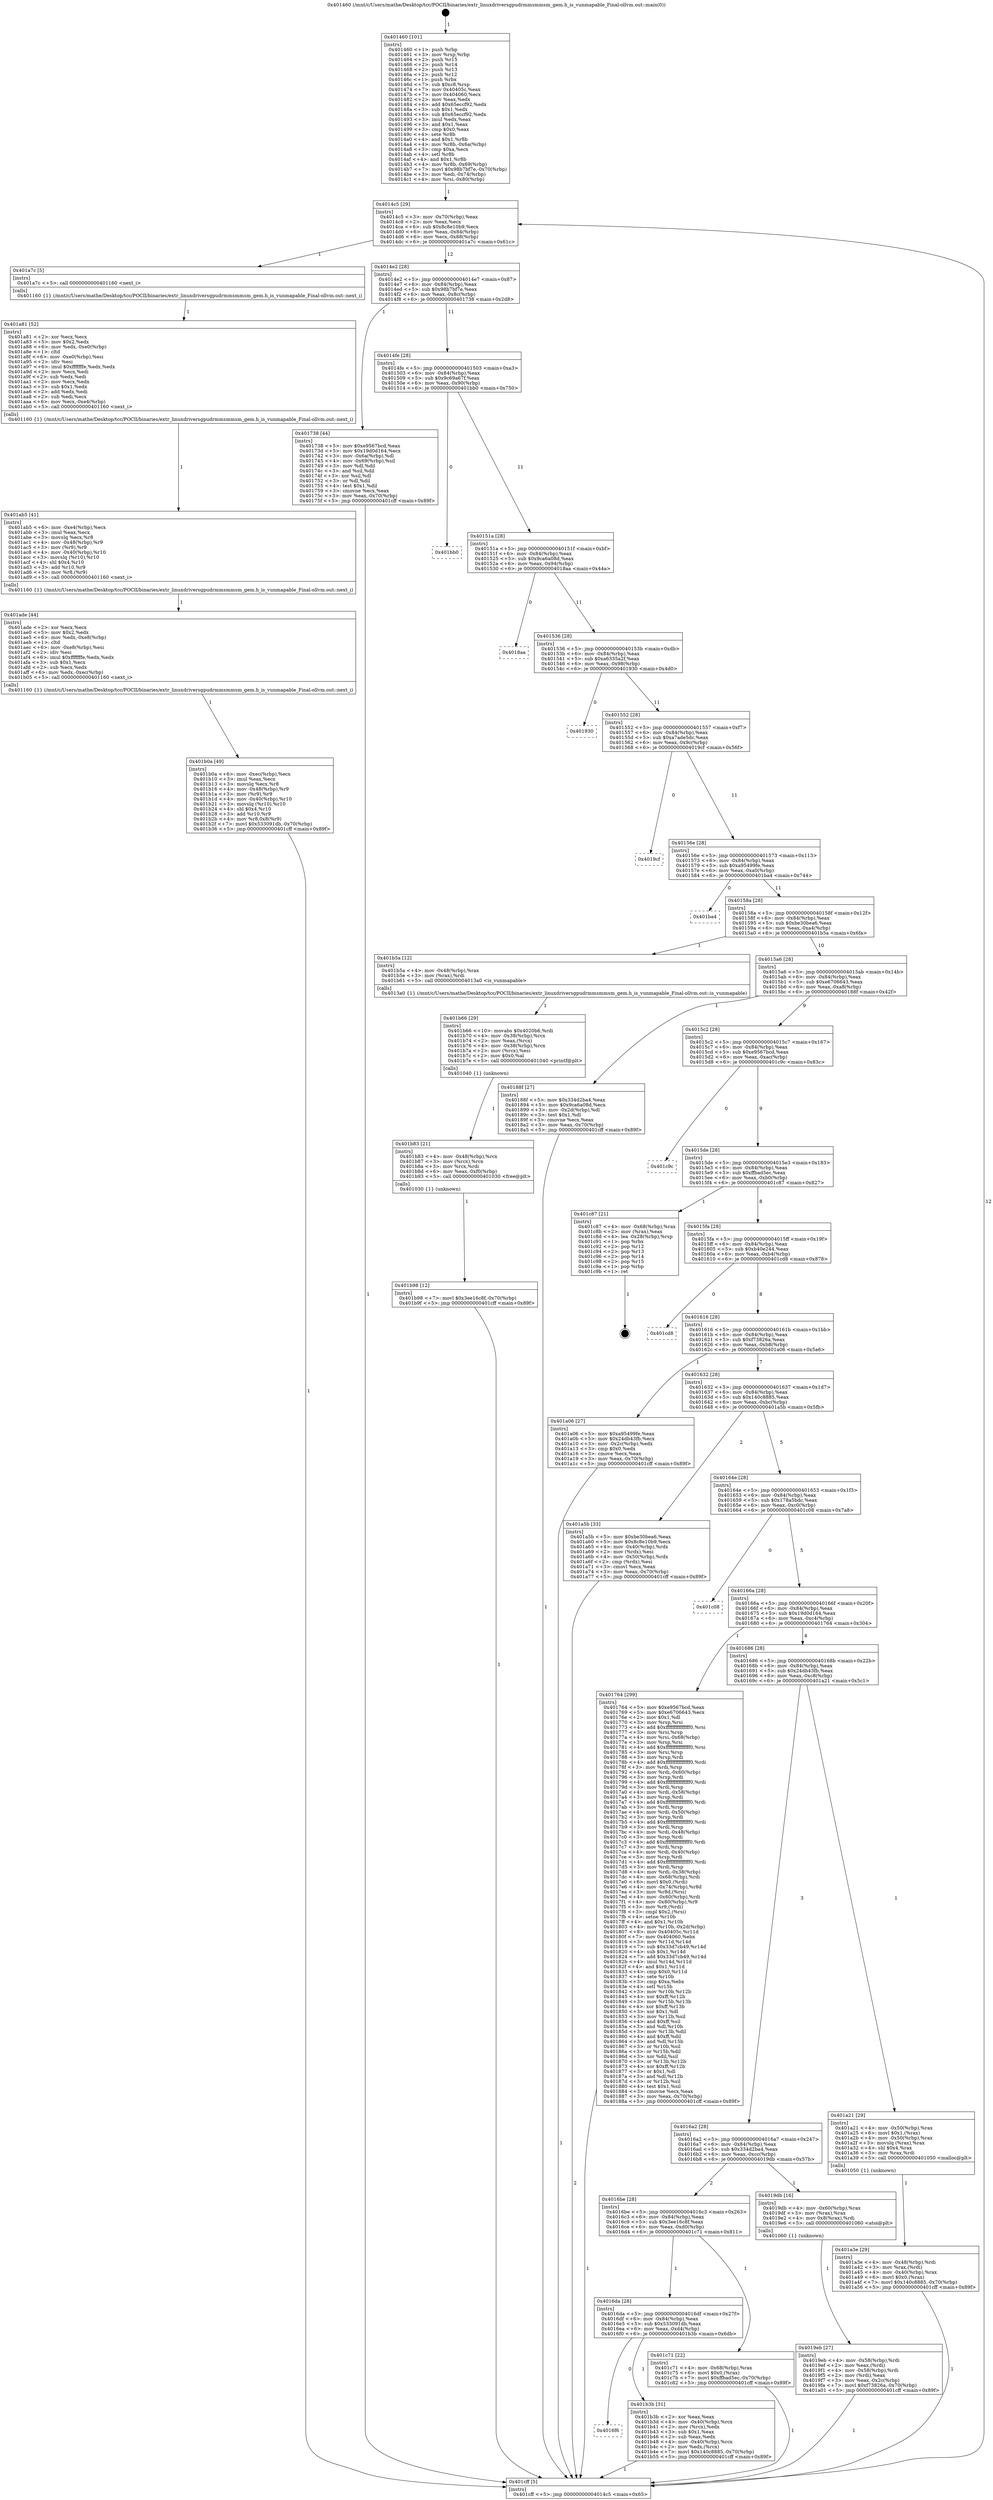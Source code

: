digraph "0x401460" {
  label = "0x401460 (/mnt/c/Users/mathe/Desktop/tcc/POCII/binaries/extr_linuxdriversgpudrmmsmmsm_gem.h_is_vunmapable_Final-ollvm.out::main(0))"
  labelloc = "t"
  node[shape=record]

  Entry [label="",width=0.3,height=0.3,shape=circle,fillcolor=black,style=filled]
  "0x4014c5" [label="{
     0x4014c5 [29]\l
     | [instrs]\l
     &nbsp;&nbsp;0x4014c5 \<+3\>: mov -0x70(%rbp),%eax\l
     &nbsp;&nbsp;0x4014c8 \<+2\>: mov %eax,%ecx\l
     &nbsp;&nbsp;0x4014ca \<+6\>: sub $0x8c8e10b9,%ecx\l
     &nbsp;&nbsp;0x4014d0 \<+6\>: mov %eax,-0x84(%rbp)\l
     &nbsp;&nbsp;0x4014d6 \<+6\>: mov %ecx,-0x88(%rbp)\l
     &nbsp;&nbsp;0x4014dc \<+6\>: je 0000000000401a7c \<main+0x61c\>\l
  }"]
  "0x401a7c" [label="{
     0x401a7c [5]\l
     | [instrs]\l
     &nbsp;&nbsp;0x401a7c \<+5\>: call 0000000000401160 \<next_i\>\l
     | [calls]\l
     &nbsp;&nbsp;0x401160 \{1\} (/mnt/c/Users/mathe/Desktop/tcc/POCII/binaries/extr_linuxdriversgpudrmmsmmsm_gem.h_is_vunmapable_Final-ollvm.out::next_i)\l
  }"]
  "0x4014e2" [label="{
     0x4014e2 [28]\l
     | [instrs]\l
     &nbsp;&nbsp;0x4014e2 \<+5\>: jmp 00000000004014e7 \<main+0x87\>\l
     &nbsp;&nbsp;0x4014e7 \<+6\>: mov -0x84(%rbp),%eax\l
     &nbsp;&nbsp;0x4014ed \<+5\>: sub $0x98b7bf7e,%eax\l
     &nbsp;&nbsp;0x4014f2 \<+6\>: mov %eax,-0x8c(%rbp)\l
     &nbsp;&nbsp;0x4014f8 \<+6\>: je 0000000000401738 \<main+0x2d8\>\l
  }"]
  Exit [label="",width=0.3,height=0.3,shape=circle,fillcolor=black,style=filled,peripheries=2]
  "0x401738" [label="{
     0x401738 [44]\l
     | [instrs]\l
     &nbsp;&nbsp;0x401738 \<+5\>: mov $0xe9567bcd,%eax\l
     &nbsp;&nbsp;0x40173d \<+5\>: mov $0x19d0d164,%ecx\l
     &nbsp;&nbsp;0x401742 \<+3\>: mov -0x6a(%rbp),%dl\l
     &nbsp;&nbsp;0x401745 \<+4\>: mov -0x69(%rbp),%sil\l
     &nbsp;&nbsp;0x401749 \<+3\>: mov %dl,%dil\l
     &nbsp;&nbsp;0x40174c \<+3\>: and %sil,%dil\l
     &nbsp;&nbsp;0x40174f \<+3\>: xor %sil,%dl\l
     &nbsp;&nbsp;0x401752 \<+3\>: or %dl,%dil\l
     &nbsp;&nbsp;0x401755 \<+4\>: test $0x1,%dil\l
     &nbsp;&nbsp;0x401759 \<+3\>: cmovne %ecx,%eax\l
     &nbsp;&nbsp;0x40175c \<+3\>: mov %eax,-0x70(%rbp)\l
     &nbsp;&nbsp;0x40175f \<+5\>: jmp 0000000000401cff \<main+0x89f\>\l
  }"]
  "0x4014fe" [label="{
     0x4014fe [28]\l
     | [instrs]\l
     &nbsp;&nbsp;0x4014fe \<+5\>: jmp 0000000000401503 \<main+0xa3\>\l
     &nbsp;&nbsp;0x401503 \<+6\>: mov -0x84(%rbp),%eax\l
     &nbsp;&nbsp;0x401509 \<+5\>: sub $0x9c69a67f,%eax\l
     &nbsp;&nbsp;0x40150e \<+6\>: mov %eax,-0x90(%rbp)\l
     &nbsp;&nbsp;0x401514 \<+6\>: je 0000000000401bb0 \<main+0x750\>\l
  }"]
  "0x401cff" [label="{
     0x401cff [5]\l
     | [instrs]\l
     &nbsp;&nbsp;0x401cff \<+5\>: jmp 00000000004014c5 \<main+0x65\>\l
  }"]
  "0x401460" [label="{
     0x401460 [101]\l
     | [instrs]\l
     &nbsp;&nbsp;0x401460 \<+1\>: push %rbp\l
     &nbsp;&nbsp;0x401461 \<+3\>: mov %rsp,%rbp\l
     &nbsp;&nbsp;0x401464 \<+2\>: push %r15\l
     &nbsp;&nbsp;0x401466 \<+2\>: push %r14\l
     &nbsp;&nbsp;0x401468 \<+2\>: push %r13\l
     &nbsp;&nbsp;0x40146a \<+2\>: push %r12\l
     &nbsp;&nbsp;0x40146c \<+1\>: push %rbx\l
     &nbsp;&nbsp;0x40146d \<+7\>: sub $0xc8,%rsp\l
     &nbsp;&nbsp;0x401474 \<+7\>: mov 0x40405c,%eax\l
     &nbsp;&nbsp;0x40147b \<+7\>: mov 0x404060,%ecx\l
     &nbsp;&nbsp;0x401482 \<+2\>: mov %eax,%edx\l
     &nbsp;&nbsp;0x401484 \<+6\>: add $0x65eccf92,%edx\l
     &nbsp;&nbsp;0x40148a \<+3\>: sub $0x1,%edx\l
     &nbsp;&nbsp;0x40148d \<+6\>: sub $0x65eccf92,%edx\l
     &nbsp;&nbsp;0x401493 \<+3\>: imul %edx,%eax\l
     &nbsp;&nbsp;0x401496 \<+3\>: and $0x1,%eax\l
     &nbsp;&nbsp;0x401499 \<+3\>: cmp $0x0,%eax\l
     &nbsp;&nbsp;0x40149c \<+4\>: sete %r8b\l
     &nbsp;&nbsp;0x4014a0 \<+4\>: and $0x1,%r8b\l
     &nbsp;&nbsp;0x4014a4 \<+4\>: mov %r8b,-0x6a(%rbp)\l
     &nbsp;&nbsp;0x4014a8 \<+3\>: cmp $0xa,%ecx\l
     &nbsp;&nbsp;0x4014ab \<+4\>: setl %r8b\l
     &nbsp;&nbsp;0x4014af \<+4\>: and $0x1,%r8b\l
     &nbsp;&nbsp;0x4014b3 \<+4\>: mov %r8b,-0x69(%rbp)\l
     &nbsp;&nbsp;0x4014b7 \<+7\>: movl $0x98b7bf7e,-0x70(%rbp)\l
     &nbsp;&nbsp;0x4014be \<+3\>: mov %edi,-0x74(%rbp)\l
     &nbsp;&nbsp;0x4014c1 \<+4\>: mov %rsi,-0x80(%rbp)\l
  }"]
  "0x401b98" [label="{
     0x401b98 [12]\l
     | [instrs]\l
     &nbsp;&nbsp;0x401b98 \<+7\>: movl $0x3ee16c8f,-0x70(%rbp)\l
     &nbsp;&nbsp;0x401b9f \<+5\>: jmp 0000000000401cff \<main+0x89f\>\l
  }"]
  "0x401bb0" [label="{
     0x401bb0\l
  }", style=dashed]
  "0x40151a" [label="{
     0x40151a [28]\l
     | [instrs]\l
     &nbsp;&nbsp;0x40151a \<+5\>: jmp 000000000040151f \<main+0xbf\>\l
     &nbsp;&nbsp;0x40151f \<+6\>: mov -0x84(%rbp),%eax\l
     &nbsp;&nbsp;0x401525 \<+5\>: sub $0x9ca6a08d,%eax\l
     &nbsp;&nbsp;0x40152a \<+6\>: mov %eax,-0x94(%rbp)\l
     &nbsp;&nbsp;0x401530 \<+6\>: je 00000000004018aa \<main+0x44a\>\l
  }"]
  "0x401b83" [label="{
     0x401b83 [21]\l
     | [instrs]\l
     &nbsp;&nbsp;0x401b83 \<+4\>: mov -0x48(%rbp),%rcx\l
     &nbsp;&nbsp;0x401b87 \<+3\>: mov (%rcx),%rcx\l
     &nbsp;&nbsp;0x401b8a \<+3\>: mov %rcx,%rdi\l
     &nbsp;&nbsp;0x401b8d \<+6\>: mov %eax,-0xf0(%rbp)\l
     &nbsp;&nbsp;0x401b93 \<+5\>: call 0000000000401030 \<free@plt\>\l
     | [calls]\l
     &nbsp;&nbsp;0x401030 \{1\} (unknown)\l
  }"]
  "0x4018aa" [label="{
     0x4018aa\l
  }", style=dashed]
  "0x401536" [label="{
     0x401536 [28]\l
     | [instrs]\l
     &nbsp;&nbsp;0x401536 \<+5\>: jmp 000000000040153b \<main+0xdb\>\l
     &nbsp;&nbsp;0x40153b \<+6\>: mov -0x84(%rbp),%eax\l
     &nbsp;&nbsp;0x401541 \<+5\>: sub $0xa6335a2f,%eax\l
     &nbsp;&nbsp;0x401546 \<+6\>: mov %eax,-0x98(%rbp)\l
     &nbsp;&nbsp;0x40154c \<+6\>: je 0000000000401930 \<main+0x4d0\>\l
  }"]
  "0x401b66" [label="{
     0x401b66 [29]\l
     | [instrs]\l
     &nbsp;&nbsp;0x401b66 \<+10\>: movabs $0x4020b6,%rdi\l
     &nbsp;&nbsp;0x401b70 \<+4\>: mov -0x38(%rbp),%rcx\l
     &nbsp;&nbsp;0x401b74 \<+2\>: mov %eax,(%rcx)\l
     &nbsp;&nbsp;0x401b76 \<+4\>: mov -0x38(%rbp),%rcx\l
     &nbsp;&nbsp;0x401b7a \<+2\>: mov (%rcx),%esi\l
     &nbsp;&nbsp;0x401b7c \<+2\>: mov $0x0,%al\l
     &nbsp;&nbsp;0x401b7e \<+5\>: call 0000000000401040 \<printf@plt\>\l
     | [calls]\l
     &nbsp;&nbsp;0x401040 \{1\} (unknown)\l
  }"]
  "0x401930" [label="{
     0x401930\l
  }", style=dashed]
  "0x401552" [label="{
     0x401552 [28]\l
     | [instrs]\l
     &nbsp;&nbsp;0x401552 \<+5\>: jmp 0000000000401557 \<main+0xf7\>\l
     &nbsp;&nbsp;0x401557 \<+6\>: mov -0x84(%rbp),%eax\l
     &nbsp;&nbsp;0x40155d \<+5\>: sub $0xa7ade5dc,%eax\l
     &nbsp;&nbsp;0x401562 \<+6\>: mov %eax,-0x9c(%rbp)\l
     &nbsp;&nbsp;0x401568 \<+6\>: je 00000000004019cf \<main+0x56f\>\l
  }"]
  "0x4016f6" [label="{
     0x4016f6\l
  }", style=dashed]
  "0x4019cf" [label="{
     0x4019cf\l
  }", style=dashed]
  "0x40156e" [label="{
     0x40156e [28]\l
     | [instrs]\l
     &nbsp;&nbsp;0x40156e \<+5\>: jmp 0000000000401573 \<main+0x113\>\l
     &nbsp;&nbsp;0x401573 \<+6\>: mov -0x84(%rbp),%eax\l
     &nbsp;&nbsp;0x401579 \<+5\>: sub $0xa95499fe,%eax\l
     &nbsp;&nbsp;0x40157e \<+6\>: mov %eax,-0xa0(%rbp)\l
     &nbsp;&nbsp;0x401584 \<+6\>: je 0000000000401ba4 \<main+0x744\>\l
  }"]
  "0x401b3b" [label="{
     0x401b3b [31]\l
     | [instrs]\l
     &nbsp;&nbsp;0x401b3b \<+2\>: xor %eax,%eax\l
     &nbsp;&nbsp;0x401b3d \<+4\>: mov -0x40(%rbp),%rcx\l
     &nbsp;&nbsp;0x401b41 \<+2\>: mov (%rcx),%edx\l
     &nbsp;&nbsp;0x401b43 \<+3\>: sub $0x1,%eax\l
     &nbsp;&nbsp;0x401b46 \<+2\>: sub %eax,%edx\l
     &nbsp;&nbsp;0x401b48 \<+4\>: mov -0x40(%rbp),%rcx\l
     &nbsp;&nbsp;0x401b4c \<+2\>: mov %edx,(%rcx)\l
     &nbsp;&nbsp;0x401b4e \<+7\>: movl $0x140c8885,-0x70(%rbp)\l
     &nbsp;&nbsp;0x401b55 \<+5\>: jmp 0000000000401cff \<main+0x89f\>\l
  }"]
  "0x401ba4" [label="{
     0x401ba4\l
  }", style=dashed]
  "0x40158a" [label="{
     0x40158a [28]\l
     | [instrs]\l
     &nbsp;&nbsp;0x40158a \<+5\>: jmp 000000000040158f \<main+0x12f\>\l
     &nbsp;&nbsp;0x40158f \<+6\>: mov -0x84(%rbp),%eax\l
     &nbsp;&nbsp;0x401595 \<+5\>: sub $0xbe30bea6,%eax\l
     &nbsp;&nbsp;0x40159a \<+6\>: mov %eax,-0xa4(%rbp)\l
     &nbsp;&nbsp;0x4015a0 \<+6\>: je 0000000000401b5a \<main+0x6fa\>\l
  }"]
  "0x4016da" [label="{
     0x4016da [28]\l
     | [instrs]\l
     &nbsp;&nbsp;0x4016da \<+5\>: jmp 00000000004016df \<main+0x27f\>\l
     &nbsp;&nbsp;0x4016df \<+6\>: mov -0x84(%rbp),%eax\l
     &nbsp;&nbsp;0x4016e5 \<+5\>: sub $0x533091db,%eax\l
     &nbsp;&nbsp;0x4016ea \<+6\>: mov %eax,-0xd4(%rbp)\l
     &nbsp;&nbsp;0x4016f0 \<+6\>: je 0000000000401b3b \<main+0x6db\>\l
  }"]
  "0x401b5a" [label="{
     0x401b5a [12]\l
     | [instrs]\l
     &nbsp;&nbsp;0x401b5a \<+4\>: mov -0x48(%rbp),%rax\l
     &nbsp;&nbsp;0x401b5e \<+3\>: mov (%rax),%rdi\l
     &nbsp;&nbsp;0x401b61 \<+5\>: call 00000000004013a0 \<is_vunmapable\>\l
     | [calls]\l
     &nbsp;&nbsp;0x4013a0 \{1\} (/mnt/c/Users/mathe/Desktop/tcc/POCII/binaries/extr_linuxdriversgpudrmmsmmsm_gem.h_is_vunmapable_Final-ollvm.out::is_vunmapable)\l
  }"]
  "0x4015a6" [label="{
     0x4015a6 [28]\l
     | [instrs]\l
     &nbsp;&nbsp;0x4015a6 \<+5\>: jmp 00000000004015ab \<main+0x14b\>\l
     &nbsp;&nbsp;0x4015ab \<+6\>: mov -0x84(%rbp),%eax\l
     &nbsp;&nbsp;0x4015b1 \<+5\>: sub $0xe6706643,%eax\l
     &nbsp;&nbsp;0x4015b6 \<+6\>: mov %eax,-0xa8(%rbp)\l
     &nbsp;&nbsp;0x4015bc \<+6\>: je 000000000040188f \<main+0x42f\>\l
  }"]
  "0x401c71" [label="{
     0x401c71 [22]\l
     | [instrs]\l
     &nbsp;&nbsp;0x401c71 \<+4\>: mov -0x68(%rbp),%rax\l
     &nbsp;&nbsp;0x401c75 \<+6\>: movl $0x0,(%rax)\l
     &nbsp;&nbsp;0x401c7b \<+7\>: movl $0xffbad5ec,-0x70(%rbp)\l
     &nbsp;&nbsp;0x401c82 \<+5\>: jmp 0000000000401cff \<main+0x89f\>\l
  }"]
  "0x40188f" [label="{
     0x40188f [27]\l
     | [instrs]\l
     &nbsp;&nbsp;0x40188f \<+5\>: mov $0x334d2ba4,%eax\l
     &nbsp;&nbsp;0x401894 \<+5\>: mov $0x9ca6a08d,%ecx\l
     &nbsp;&nbsp;0x401899 \<+3\>: mov -0x2d(%rbp),%dl\l
     &nbsp;&nbsp;0x40189c \<+3\>: test $0x1,%dl\l
     &nbsp;&nbsp;0x40189f \<+3\>: cmovne %ecx,%eax\l
     &nbsp;&nbsp;0x4018a2 \<+3\>: mov %eax,-0x70(%rbp)\l
     &nbsp;&nbsp;0x4018a5 \<+5\>: jmp 0000000000401cff \<main+0x89f\>\l
  }"]
  "0x4015c2" [label="{
     0x4015c2 [28]\l
     | [instrs]\l
     &nbsp;&nbsp;0x4015c2 \<+5\>: jmp 00000000004015c7 \<main+0x167\>\l
     &nbsp;&nbsp;0x4015c7 \<+6\>: mov -0x84(%rbp),%eax\l
     &nbsp;&nbsp;0x4015cd \<+5\>: sub $0xe9567bcd,%eax\l
     &nbsp;&nbsp;0x4015d2 \<+6\>: mov %eax,-0xac(%rbp)\l
     &nbsp;&nbsp;0x4015d8 \<+6\>: je 0000000000401c9c \<main+0x83c\>\l
  }"]
  "0x401b0a" [label="{
     0x401b0a [49]\l
     | [instrs]\l
     &nbsp;&nbsp;0x401b0a \<+6\>: mov -0xec(%rbp),%ecx\l
     &nbsp;&nbsp;0x401b10 \<+3\>: imul %eax,%ecx\l
     &nbsp;&nbsp;0x401b13 \<+3\>: movslq %ecx,%r8\l
     &nbsp;&nbsp;0x401b16 \<+4\>: mov -0x48(%rbp),%r9\l
     &nbsp;&nbsp;0x401b1a \<+3\>: mov (%r9),%r9\l
     &nbsp;&nbsp;0x401b1d \<+4\>: mov -0x40(%rbp),%r10\l
     &nbsp;&nbsp;0x401b21 \<+3\>: movslq (%r10),%r10\l
     &nbsp;&nbsp;0x401b24 \<+4\>: shl $0x4,%r10\l
     &nbsp;&nbsp;0x401b28 \<+3\>: add %r10,%r9\l
     &nbsp;&nbsp;0x401b2b \<+4\>: mov %r8,0x8(%r9)\l
     &nbsp;&nbsp;0x401b2f \<+7\>: movl $0x533091db,-0x70(%rbp)\l
     &nbsp;&nbsp;0x401b36 \<+5\>: jmp 0000000000401cff \<main+0x89f\>\l
  }"]
  "0x401c9c" [label="{
     0x401c9c\l
  }", style=dashed]
  "0x4015de" [label="{
     0x4015de [28]\l
     | [instrs]\l
     &nbsp;&nbsp;0x4015de \<+5\>: jmp 00000000004015e3 \<main+0x183\>\l
     &nbsp;&nbsp;0x4015e3 \<+6\>: mov -0x84(%rbp),%eax\l
     &nbsp;&nbsp;0x4015e9 \<+5\>: sub $0xffbad5ec,%eax\l
     &nbsp;&nbsp;0x4015ee \<+6\>: mov %eax,-0xb0(%rbp)\l
     &nbsp;&nbsp;0x4015f4 \<+6\>: je 0000000000401c87 \<main+0x827\>\l
  }"]
  "0x401ade" [label="{
     0x401ade [44]\l
     | [instrs]\l
     &nbsp;&nbsp;0x401ade \<+2\>: xor %ecx,%ecx\l
     &nbsp;&nbsp;0x401ae0 \<+5\>: mov $0x2,%edx\l
     &nbsp;&nbsp;0x401ae5 \<+6\>: mov %edx,-0xe8(%rbp)\l
     &nbsp;&nbsp;0x401aeb \<+1\>: cltd\l
     &nbsp;&nbsp;0x401aec \<+6\>: mov -0xe8(%rbp),%esi\l
     &nbsp;&nbsp;0x401af2 \<+2\>: idiv %esi\l
     &nbsp;&nbsp;0x401af4 \<+6\>: imul $0xfffffffe,%edx,%edx\l
     &nbsp;&nbsp;0x401afa \<+3\>: sub $0x1,%ecx\l
     &nbsp;&nbsp;0x401afd \<+2\>: sub %ecx,%edx\l
     &nbsp;&nbsp;0x401aff \<+6\>: mov %edx,-0xec(%rbp)\l
     &nbsp;&nbsp;0x401b05 \<+5\>: call 0000000000401160 \<next_i\>\l
     | [calls]\l
     &nbsp;&nbsp;0x401160 \{1\} (/mnt/c/Users/mathe/Desktop/tcc/POCII/binaries/extr_linuxdriversgpudrmmsmmsm_gem.h_is_vunmapable_Final-ollvm.out::next_i)\l
  }"]
  "0x401c87" [label="{
     0x401c87 [21]\l
     | [instrs]\l
     &nbsp;&nbsp;0x401c87 \<+4\>: mov -0x68(%rbp),%rax\l
     &nbsp;&nbsp;0x401c8b \<+2\>: mov (%rax),%eax\l
     &nbsp;&nbsp;0x401c8d \<+4\>: lea -0x28(%rbp),%rsp\l
     &nbsp;&nbsp;0x401c91 \<+1\>: pop %rbx\l
     &nbsp;&nbsp;0x401c92 \<+2\>: pop %r12\l
     &nbsp;&nbsp;0x401c94 \<+2\>: pop %r13\l
     &nbsp;&nbsp;0x401c96 \<+2\>: pop %r14\l
     &nbsp;&nbsp;0x401c98 \<+2\>: pop %r15\l
     &nbsp;&nbsp;0x401c9a \<+1\>: pop %rbp\l
     &nbsp;&nbsp;0x401c9b \<+1\>: ret\l
  }"]
  "0x4015fa" [label="{
     0x4015fa [28]\l
     | [instrs]\l
     &nbsp;&nbsp;0x4015fa \<+5\>: jmp 00000000004015ff \<main+0x19f\>\l
     &nbsp;&nbsp;0x4015ff \<+6\>: mov -0x84(%rbp),%eax\l
     &nbsp;&nbsp;0x401605 \<+5\>: sub $0xb40e244,%eax\l
     &nbsp;&nbsp;0x40160a \<+6\>: mov %eax,-0xb4(%rbp)\l
     &nbsp;&nbsp;0x401610 \<+6\>: je 0000000000401cd8 \<main+0x878\>\l
  }"]
  "0x401ab5" [label="{
     0x401ab5 [41]\l
     | [instrs]\l
     &nbsp;&nbsp;0x401ab5 \<+6\>: mov -0xe4(%rbp),%ecx\l
     &nbsp;&nbsp;0x401abb \<+3\>: imul %eax,%ecx\l
     &nbsp;&nbsp;0x401abe \<+3\>: movslq %ecx,%r8\l
     &nbsp;&nbsp;0x401ac1 \<+4\>: mov -0x48(%rbp),%r9\l
     &nbsp;&nbsp;0x401ac5 \<+3\>: mov (%r9),%r9\l
     &nbsp;&nbsp;0x401ac8 \<+4\>: mov -0x40(%rbp),%r10\l
     &nbsp;&nbsp;0x401acc \<+3\>: movslq (%r10),%r10\l
     &nbsp;&nbsp;0x401acf \<+4\>: shl $0x4,%r10\l
     &nbsp;&nbsp;0x401ad3 \<+3\>: add %r10,%r9\l
     &nbsp;&nbsp;0x401ad6 \<+3\>: mov %r8,(%r9)\l
     &nbsp;&nbsp;0x401ad9 \<+5\>: call 0000000000401160 \<next_i\>\l
     | [calls]\l
     &nbsp;&nbsp;0x401160 \{1\} (/mnt/c/Users/mathe/Desktop/tcc/POCII/binaries/extr_linuxdriversgpudrmmsmmsm_gem.h_is_vunmapable_Final-ollvm.out::next_i)\l
  }"]
  "0x401cd8" [label="{
     0x401cd8\l
  }", style=dashed]
  "0x401616" [label="{
     0x401616 [28]\l
     | [instrs]\l
     &nbsp;&nbsp;0x401616 \<+5\>: jmp 000000000040161b \<main+0x1bb\>\l
     &nbsp;&nbsp;0x40161b \<+6\>: mov -0x84(%rbp),%eax\l
     &nbsp;&nbsp;0x401621 \<+5\>: sub $0xf73826a,%eax\l
     &nbsp;&nbsp;0x401626 \<+6\>: mov %eax,-0xb8(%rbp)\l
     &nbsp;&nbsp;0x40162c \<+6\>: je 0000000000401a06 \<main+0x5a6\>\l
  }"]
  "0x401a81" [label="{
     0x401a81 [52]\l
     | [instrs]\l
     &nbsp;&nbsp;0x401a81 \<+2\>: xor %ecx,%ecx\l
     &nbsp;&nbsp;0x401a83 \<+5\>: mov $0x2,%edx\l
     &nbsp;&nbsp;0x401a88 \<+6\>: mov %edx,-0xe0(%rbp)\l
     &nbsp;&nbsp;0x401a8e \<+1\>: cltd\l
     &nbsp;&nbsp;0x401a8f \<+6\>: mov -0xe0(%rbp),%esi\l
     &nbsp;&nbsp;0x401a95 \<+2\>: idiv %esi\l
     &nbsp;&nbsp;0x401a97 \<+6\>: imul $0xfffffffe,%edx,%edx\l
     &nbsp;&nbsp;0x401a9d \<+2\>: mov %ecx,%edi\l
     &nbsp;&nbsp;0x401a9f \<+2\>: sub %edx,%edi\l
     &nbsp;&nbsp;0x401aa1 \<+2\>: mov %ecx,%edx\l
     &nbsp;&nbsp;0x401aa3 \<+3\>: sub $0x1,%edx\l
     &nbsp;&nbsp;0x401aa6 \<+2\>: add %edx,%edi\l
     &nbsp;&nbsp;0x401aa8 \<+2\>: sub %edi,%ecx\l
     &nbsp;&nbsp;0x401aaa \<+6\>: mov %ecx,-0xe4(%rbp)\l
     &nbsp;&nbsp;0x401ab0 \<+5\>: call 0000000000401160 \<next_i\>\l
     | [calls]\l
     &nbsp;&nbsp;0x401160 \{1\} (/mnt/c/Users/mathe/Desktop/tcc/POCII/binaries/extr_linuxdriversgpudrmmsmmsm_gem.h_is_vunmapable_Final-ollvm.out::next_i)\l
  }"]
  "0x401a06" [label="{
     0x401a06 [27]\l
     | [instrs]\l
     &nbsp;&nbsp;0x401a06 \<+5\>: mov $0xa95499fe,%eax\l
     &nbsp;&nbsp;0x401a0b \<+5\>: mov $0x24db43fb,%ecx\l
     &nbsp;&nbsp;0x401a10 \<+3\>: mov -0x2c(%rbp),%edx\l
     &nbsp;&nbsp;0x401a13 \<+3\>: cmp $0x0,%edx\l
     &nbsp;&nbsp;0x401a16 \<+3\>: cmove %ecx,%eax\l
     &nbsp;&nbsp;0x401a19 \<+3\>: mov %eax,-0x70(%rbp)\l
     &nbsp;&nbsp;0x401a1c \<+5\>: jmp 0000000000401cff \<main+0x89f\>\l
  }"]
  "0x401632" [label="{
     0x401632 [28]\l
     | [instrs]\l
     &nbsp;&nbsp;0x401632 \<+5\>: jmp 0000000000401637 \<main+0x1d7\>\l
     &nbsp;&nbsp;0x401637 \<+6\>: mov -0x84(%rbp),%eax\l
     &nbsp;&nbsp;0x40163d \<+5\>: sub $0x140c8885,%eax\l
     &nbsp;&nbsp;0x401642 \<+6\>: mov %eax,-0xbc(%rbp)\l
     &nbsp;&nbsp;0x401648 \<+6\>: je 0000000000401a5b \<main+0x5fb\>\l
  }"]
  "0x401a3e" [label="{
     0x401a3e [29]\l
     | [instrs]\l
     &nbsp;&nbsp;0x401a3e \<+4\>: mov -0x48(%rbp),%rdi\l
     &nbsp;&nbsp;0x401a42 \<+3\>: mov %rax,(%rdi)\l
     &nbsp;&nbsp;0x401a45 \<+4\>: mov -0x40(%rbp),%rax\l
     &nbsp;&nbsp;0x401a49 \<+6\>: movl $0x0,(%rax)\l
     &nbsp;&nbsp;0x401a4f \<+7\>: movl $0x140c8885,-0x70(%rbp)\l
     &nbsp;&nbsp;0x401a56 \<+5\>: jmp 0000000000401cff \<main+0x89f\>\l
  }"]
  "0x401a5b" [label="{
     0x401a5b [33]\l
     | [instrs]\l
     &nbsp;&nbsp;0x401a5b \<+5\>: mov $0xbe30bea6,%eax\l
     &nbsp;&nbsp;0x401a60 \<+5\>: mov $0x8c8e10b9,%ecx\l
     &nbsp;&nbsp;0x401a65 \<+4\>: mov -0x40(%rbp),%rdx\l
     &nbsp;&nbsp;0x401a69 \<+2\>: mov (%rdx),%esi\l
     &nbsp;&nbsp;0x401a6b \<+4\>: mov -0x50(%rbp),%rdx\l
     &nbsp;&nbsp;0x401a6f \<+2\>: cmp (%rdx),%esi\l
     &nbsp;&nbsp;0x401a71 \<+3\>: cmovl %ecx,%eax\l
     &nbsp;&nbsp;0x401a74 \<+3\>: mov %eax,-0x70(%rbp)\l
     &nbsp;&nbsp;0x401a77 \<+5\>: jmp 0000000000401cff \<main+0x89f\>\l
  }"]
  "0x40164e" [label="{
     0x40164e [28]\l
     | [instrs]\l
     &nbsp;&nbsp;0x40164e \<+5\>: jmp 0000000000401653 \<main+0x1f3\>\l
     &nbsp;&nbsp;0x401653 \<+6\>: mov -0x84(%rbp),%eax\l
     &nbsp;&nbsp;0x401659 \<+5\>: sub $0x178a5bdc,%eax\l
     &nbsp;&nbsp;0x40165e \<+6\>: mov %eax,-0xc0(%rbp)\l
     &nbsp;&nbsp;0x401664 \<+6\>: je 0000000000401c08 \<main+0x7a8\>\l
  }"]
  "0x4019eb" [label="{
     0x4019eb [27]\l
     | [instrs]\l
     &nbsp;&nbsp;0x4019eb \<+4\>: mov -0x58(%rbp),%rdi\l
     &nbsp;&nbsp;0x4019ef \<+2\>: mov %eax,(%rdi)\l
     &nbsp;&nbsp;0x4019f1 \<+4\>: mov -0x58(%rbp),%rdi\l
     &nbsp;&nbsp;0x4019f5 \<+2\>: mov (%rdi),%eax\l
     &nbsp;&nbsp;0x4019f7 \<+3\>: mov %eax,-0x2c(%rbp)\l
     &nbsp;&nbsp;0x4019fa \<+7\>: movl $0xf73826a,-0x70(%rbp)\l
     &nbsp;&nbsp;0x401a01 \<+5\>: jmp 0000000000401cff \<main+0x89f\>\l
  }"]
  "0x401c08" [label="{
     0x401c08\l
  }", style=dashed]
  "0x40166a" [label="{
     0x40166a [28]\l
     | [instrs]\l
     &nbsp;&nbsp;0x40166a \<+5\>: jmp 000000000040166f \<main+0x20f\>\l
     &nbsp;&nbsp;0x40166f \<+6\>: mov -0x84(%rbp),%eax\l
     &nbsp;&nbsp;0x401675 \<+5\>: sub $0x19d0d164,%eax\l
     &nbsp;&nbsp;0x40167a \<+6\>: mov %eax,-0xc4(%rbp)\l
     &nbsp;&nbsp;0x401680 \<+6\>: je 0000000000401764 \<main+0x304\>\l
  }"]
  "0x4016be" [label="{
     0x4016be [28]\l
     | [instrs]\l
     &nbsp;&nbsp;0x4016be \<+5\>: jmp 00000000004016c3 \<main+0x263\>\l
     &nbsp;&nbsp;0x4016c3 \<+6\>: mov -0x84(%rbp),%eax\l
     &nbsp;&nbsp;0x4016c9 \<+5\>: sub $0x3ee16c8f,%eax\l
     &nbsp;&nbsp;0x4016ce \<+6\>: mov %eax,-0xd0(%rbp)\l
     &nbsp;&nbsp;0x4016d4 \<+6\>: je 0000000000401c71 \<main+0x811\>\l
  }"]
  "0x401764" [label="{
     0x401764 [299]\l
     | [instrs]\l
     &nbsp;&nbsp;0x401764 \<+5\>: mov $0xe9567bcd,%eax\l
     &nbsp;&nbsp;0x401769 \<+5\>: mov $0xe6706643,%ecx\l
     &nbsp;&nbsp;0x40176e \<+2\>: mov $0x1,%dl\l
     &nbsp;&nbsp;0x401770 \<+3\>: mov %rsp,%rsi\l
     &nbsp;&nbsp;0x401773 \<+4\>: add $0xfffffffffffffff0,%rsi\l
     &nbsp;&nbsp;0x401777 \<+3\>: mov %rsi,%rsp\l
     &nbsp;&nbsp;0x40177a \<+4\>: mov %rsi,-0x68(%rbp)\l
     &nbsp;&nbsp;0x40177e \<+3\>: mov %rsp,%rsi\l
     &nbsp;&nbsp;0x401781 \<+4\>: add $0xfffffffffffffff0,%rsi\l
     &nbsp;&nbsp;0x401785 \<+3\>: mov %rsi,%rsp\l
     &nbsp;&nbsp;0x401788 \<+3\>: mov %rsp,%rdi\l
     &nbsp;&nbsp;0x40178b \<+4\>: add $0xfffffffffffffff0,%rdi\l
     &nbsp;&nbsp;0x40178f \<+3\>: mov %rdi,%rsp\l
     &nbsp;&nbsp;0x401792 \<+4\>: mov %rdi,-0x60(%rbp)\l
     &nbsp;&nbsp;0x401796 \<+3\>: mov %rsp,%rdi\l
     &nbsp;&nbsp;0x401799 \<+4\>: add $0xfffffffffffffff0,%rdi\l
     &nbsp;&nbsp;0x40179d \<+3\>: mov %rdi,%rsp\l
     &nbsp;&nbsp;0x4017a0 \<+4\>: mov %rdi,-0x58(%rbp)\l
     &nbsp;&nbsp;0x4017a4 \<+3\>: mov %rsp,%rdi\l
     &nbsp;&nbsp;0x4017a7 \<+4\>: add $0xfffffffffffffff0,%rdi\l
     &nbsp;&nbsp;0x4017ab \<+3\>: mov %rdi,%rsp\l
     &nbsp;&nbsp;0x4017ae \<+4\>: mov %rdi,-0x50(%rbp)\l
     &nbsp;&nbsp;0x4017b2 \<+3\>: mov %rsp,%rdi\l
     &nbsp;&nbsp;0x4017b5 \<+4\>: add $0xfffffffffffffff0,%rdi\l
     &nbsp;&nbsp;0x4017b9 \<+3\>: mov %rdi,%rsp\l
     &nbsp;&nbsp;0x4017bc \<+4\>: mov %rdi,-0x48(%rbp)\l
     &nbsp;&nbsp;0x4017c0 \<+3\>: mov %rsp,%rdi\l
     &nbsp;&nbsp;0x4017c3 \<+4\>: add $0xfffffffffffffff0,%rdi\l
     &nbsp;&nbsp;0x4017c7 \<+3\>: mov %rdi,%rsp\l
     &nbsp;&nbsp;0x4017ca \<+4\>: mov %rdi,-0x40(%rbp)\l
     &nbsp;&nbsp;0x4017ce \<+3\>: mov %rsp,%rdi\l
     &nbsp;&nbsp;0x4017d1 \<+4\>: add $0xfffffffffffffff0,%rdi\l
     &nbsp;&nbsp;0x4017d5 \<+3\>: mov %rdi,%rsp\l
     &nbsp;&nbsp;0x4017d8 \<+4\>: mov %rdi,-0x38(%rbp)\l
     &nbsp;&nbsp;0x4017dc \<+4\>: mov -0x68(%rbp),%rdi\l
     &nbsp;&nbsp;0x4017e0 \<+6\>: movl $0x0,(%rdi)\l
     &nbsp;&nbsp;0x4017e6 \<+4\>: mov -0x74(%rbp),%r8d\l
     &nbsp;&nbsp;0x4017ea \<+3\>: mov %r8d,(%rsi)\l
     &nbsp;&nbsp;0x4017ed \<+4\>: mov -0x60(%rbp),%rdi\l
     &nbsp;&nbsp;0x4017f1 \<+4\>: mov -0x80(%rbp),%r9\l
     &nbsp;&nbsp;0x4017f5 \<+3\>: mov %r9,(%rdi)\l
     &nbsp;&nbsp;0x4017f8 \<+3\>: cmpl $0x2,(%rsi)\l
     &nbsp;&nbsp;0x4017fb \<+4\>: setne %r10b\l
     &nbsp;&nbsp;0x4017ff \<+4\>: and $0x1,%r10b\l
     &nbsp;&nbsp;0x401803 \<+4\>: mov %r10b,-0x2d(%rbp)\l
     &nbsp;&nbsp;0x401807 \<+8\>: mov 0x40405c,%r11d\l
     &nbsp;&nbsp;0x40180f \<+7\>: mov 0x404060,%ebx\l
     &nbsp;&nbsp;0x401816 \<+3\>: mov %r11d,%r14d\l
     &nbsp;&nbsp;0x401819 \<+7\>: sub $0x33d7cb49,%r14d\l
     &nbsp;&nbsp;0x401820 \<+4\>: sub $0x1,%r14d\l
     &nbsp;&nbsp;0x401824 \<+7\>: add $0x33d7cb49,%r14d\l
     &nbsp;&nbsp;0x40182b \<+4\>: imul %r14d,%r11d\l
     &nbsp;&nbsp;0x40182f \<+4\>: and $0x1,%r11d\l
     &nbsp;&nbsp;0x401833 \<+4\>: cmp $0x0,%r11d\l
     &nbsp;&nbsp;0x401837 \<+4\>: sete %r10b\l
     &nbsp;&nbsp;0x40183b \<+3\>: cmp $0xa,%ebx\l
     &nbsp;&nbsp;0x40183e \<+4\>: setl %r15b\l
     &nbsp;&nbsp;0x401842 \<+3\>: mov %r10b,%r12b\l
     &nbsp;&nbsp;0x401845 \<+4\>: xor $0xff,%r12b\l
     &nbsp;&nbsp;0x401849 \<+3\>: mov %r15b,%r13b\l
     &nbsp;&nbsp;0x40184c \<+4\>: xor $0xff,%r13b\l
     &nbsp;&nbsp;0x401850 \<+3\>: xor $0x1,%dl\l
     &nbsp;&nbsp;0x401853 \<+3\>: mov %r12b,%sil\l
     &nbsp;&nbsp;0x401856 \<+4\>: and $0xff,%sil\l
     &nbsp;&nbsp;0x40185a \<+3\>: and %dl,%r10b\l
     &nbsp;&nbsp;0x40185d \<+3\>: mov %r13b,%dil\l
     &nbsp;&nbsp;0x401860 \<+4\>: and $0xff,%dil\l
     &nbsp;&nbsp;0x401864 \<+3\>: and %dl,%r15b\l
     &nbsp;&nbsp;0x401867 \<+3\>: or %r10b,%sil\l
     &nbsp;&nbsp;0x40186a \<+3\>: or %r15b,%dil\l
     &nbsp;&nbsp;0x40186d \<+3\>: xor %dil,%sil\l
     &nbsp;&nbsp;0x401870 \<+3\>: or %r13b,%r12b\l
     &nbsp;&nbsp;0x401873 \<+4\>: xor $0xff,%r12b\l
     &nbsp;&nbsp;0x401877 \<+3\>: or $0x1,%dl\l
     &nbsp;&nbsp;0x40187a \<+3\>: and %dl,%r12b\l
     &nbsp;&nbsp;0x40187d \<+3\>: or %r12b,%sil\l
     &nbsp;&nbsp;0x401880 \<+4\>: test $0x1,%sil\l
     &nbsp;&nbsp;0x401884 \<+3\>: cmovne %ecx,%eax\l
     &nbsp;&nbsp;0x401887 \<+3\>: mov %eax,-0x70(%rbp)\l
     &nbsp;&nbsp;0x40188a \<+5\>: jmp 0000000000401cff \<main+0x89f\>\l
  }"]
  "0x401686" [label="{
     0x401686 [28]\l
     | [instrs]\l
     &nbsp;&nbsp;0x401686 \<+5\>: jmp 000000000040168b \<main+0x22b\>\l
     &nbsp;&nbsp;0x40168b \<+6\>: mov -0x84(%rbp),%eax\l
     &nbsp;&nbsp;0x401691 \<+5\>: sub $0x24db43fb,%eax\l
     &nbsp;&nbsp;0x401696 \<+6\>: mov %eax,-0xc8(%rbp)\l
     &nbsp;&nbsp;0x40169c \<+6\>: je 0000000000401a21 \<main+0x5c1\>\l
  }"]
  "0x4019db" [label="{
     0x4019db [16]\l
     | [instrs]\l
     &nbsp;&nbsp;0x4019db \<+4\>: mov -0x60(%rbp),%rax\l
     &nbsp;&nbsp;0x4019df \<+3\>: mov (%rax),%rax\l
     &nbsp;&nbsp;0x4019e2 \<+4\>: mov 0x8(%rax),%rdi\l
     &nbsp;&nbsp;0x4019e6 \<+5\>: call 0000000000401060 \<atoi@plt\>\l
     | [calls]\l
     &nbsp;&nbsp;0x401060 \{1\} (unknown)\l
  }"]
  "0x4016a2" [label="{
     0x4016a2 [28]\l
     | [instrs]\l
     &nbsp;&nbsp;0x4016a2 \<+5\>: jmp 00000000004016a7 \<main+0x247\>\l
     &nbsp;&nbsp;0x4016a7 \<+6\>: mov -0x84(%rbp),%eax\l
     &nbsp;&nbsp;0x4016ad \<+5\>: sub $0x334d2ba4,%eax\l
     &nbsp;&nbsp;0x4016b2 \<+6\>: mov %eax,-0xcc(%rbp)\l
     &nbsp;&nbsp;0x4016b8 \<+6\>: je 00000000004019db \<main+0x57b\>\l
  }"]
  "0x401a21" [label="{
     0x401a21 [29]\l
     | [instrs]\l
     &nbsp;&nbsp;0x401a21 \<+4\>: mov -0x50(%rbp),%rax\l
     &nbsp;&nbsp;0x401a25 \<+6\>: movl $0x1,(%rax)\l
     &nbsp;&nbsp;0x401a2b \<+4\>: mov -0x50(%rbp),%rax\l
     &nbsp;&nbsp;0x401a2f \<+3\>: movslq (%rax),%rax\l
     &nbsp;&nbsp;0x401a32 \<+4\>: shl $0x4,%rax\l
     &nbsp;&nbsp;0x401a36 \<+3\>: mov %rax,%rdi\l
     &nbsp;&nbsp;0x401a39 \<+5\>: call 0000000000401050 \<malloc@plt\>\l
     | [calls]\l
     &nbsp;&nbsp;0x401050 \{1\} (unknown)\l
  }"]
  Entry -> "0x401460" [label=" 1"]
  "0x4014c5" -> "0x401a7c" [label=" 1"]
  "0x4014c5" -> "0x4014e2" [label=" 12"]
  "0x401c87" -> Exit [label=" 1"]
  "0x4014e2" -> "0x401738" [label=" 1"]
  "0x4014e2" -> "0x4014fe" [label=" 11"]
  "0x401738" -> "0x401cff" [label=" 1"]
  "0x401460" -> "0x4014c5" [label=" 1"]
  "0x401cff" -> "0x4014c5" [label=" 12"]
  "0x401c71" -> "0x401cff" [label=" 1"]
  "0x4014fe" -> "0x401bb0" [label=" 0"]
  "0x4014fe" -> "0x40151a" [label=" 11"]
  "0x401b98" -> "0x401cff" [label=" 1"]
  "0x40151a" -> "0x4018aa" [label=" 0"]
  "0x40151a" -> "0x401536" [label=" 11"]
  "0x401b83" -> "0x401b98" [label=" 1"]
  "0x401536" -> "0x401930" [label=" 0"]
  "0x401536" -> "0x401552" [label=" 11"]
  "0x401b66" -> "0x401b83" [label=" 1"]
  "0x401552" -> "0x4019cf" [label=" 0"]
  "0x401552" -> "0x40156e" [label=" 11"]
  "0x401b5a" -> "0x401b66" [label=" 1"]
  "0x40156e" -> "0x401ba4" [label=" 0"]
  "0x40156e" -> "0x40158a" [label=" 11"]
  "0x401b3b" -> "0x401cff" [label=" 1"]
  "0x40158a" -> "0x401b5a" [label=" 1"]
  "0x40158a" -> "0x4015a6" [label=" 10"]
  "0x4016da" -> "0x401b3b" [label=" 1"]
  "0x4015a6" -> "0x40188f" [label=" 1"]
  "0x4015a6" -> "0x4015c2" [label=" 9"]
  "0x4016da" -> "0x4016f6" [label=" 0"]
  "0x4015c2" -> "0x401c9c" [label=" 0"]
  "0x4015c2" -> "0x4015de" [label=" 9"]
  "0x4016be" -> "0x401c71" [label=" 1"]
  "0x4015de" -> "0x401c87" [label=" 1"]
  "0x4015de" -> "0x4015fa" [label=" 8"]
  "0x4016be" -> "0x4016da" [label=" 1"]
  "0x4015fa" -> "0x401cd8" [label=" 0"]
  "0x4015fa" -> "0x401616" [label=" 8"]
  "0x401b0a" -> "0x401cff" [label=" 1"]
  "0x401616" -> "0x401a06" [label=" 1"]
  "0x401616" -> "0x401632" [label=" 7"]
  "0x401ade" -> "0x401b0a" [label=" 1"]
  "0x401632" -> "0x401a5b" [label=" 2"]
  "0x401632" -> "0x40164e" [label=" 5"]
  "0x401ab5" -> "0x401ade" [label=" 1"]
  "0x40164e" -> "0x401c08" [label=" 0"]
  "0x40164e" -> "0x40166a" [label=" 5"]
  "0x401a81" -> "0x401ab5" [label=" 1"]
  "0x40166a" -> "0x401764" [label=" 1"]
  "0x40166a" -> "0x401686" [label=" 4"]
  "0x401a7c" -> "0x401a81" [label=" 1"]
  "0x401764" -> "0x401cff" [label=" 1"]
  "0x40188f" -> "0x401cff" [label=" 1"]
  "0x401a5b" -> "0x401cff" [label=" 2"]
  "0x401686" -> "0x401a21" [label=" 1"]
  "0x401686" -> "0x4016a2" [label=" 3"]
  "0x401a3e" -> "0x401cff" [label=" 1"]
  "0x4016a2" -> "0x4019db" [label=" 1"]
  "0x4016a2" -> "0x4016be" [label=" 2"]
  "0x4019db" -> "0x4019eb" [label=" 1"]
  "0x4019eb" -> "0x401cff" [label=" 1"]
  "0x401a06" -> "0x401cff" [label=" 1"]
  "0x401a21" -> "0x401a3e" [label=" 1"]
}
